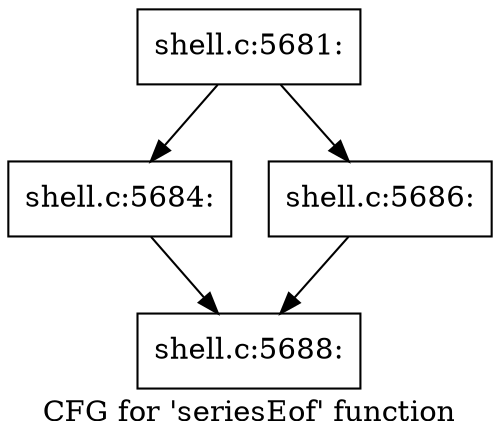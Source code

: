 digraph "CFG for 'seriesEof' function" {
	label="CFG for 'seriesEof' function";

	Node0x560276732790 [shape=record,label="{shell.c:5681:}"];
	Node0x560276732790 -> Node0x5602769e3cf0;
	Node0x560276732790 -> Node0x5602769e3e00;
	Node0x5602769e3cf0 [shape=record,label="{shell.c:5684:}"];
	Node0x5602769e3cf0 -> Node0x5602769e1ee0;
	Node0x5602769e3e00 [shape=record,label="{shell.c:5686:}"];
	Node0x5602769e3e00 -> Node0x5602769e1ee0;
	Node0x5602769e1ee0 [shape=record,label="{shell.c:5688:}"];
}
